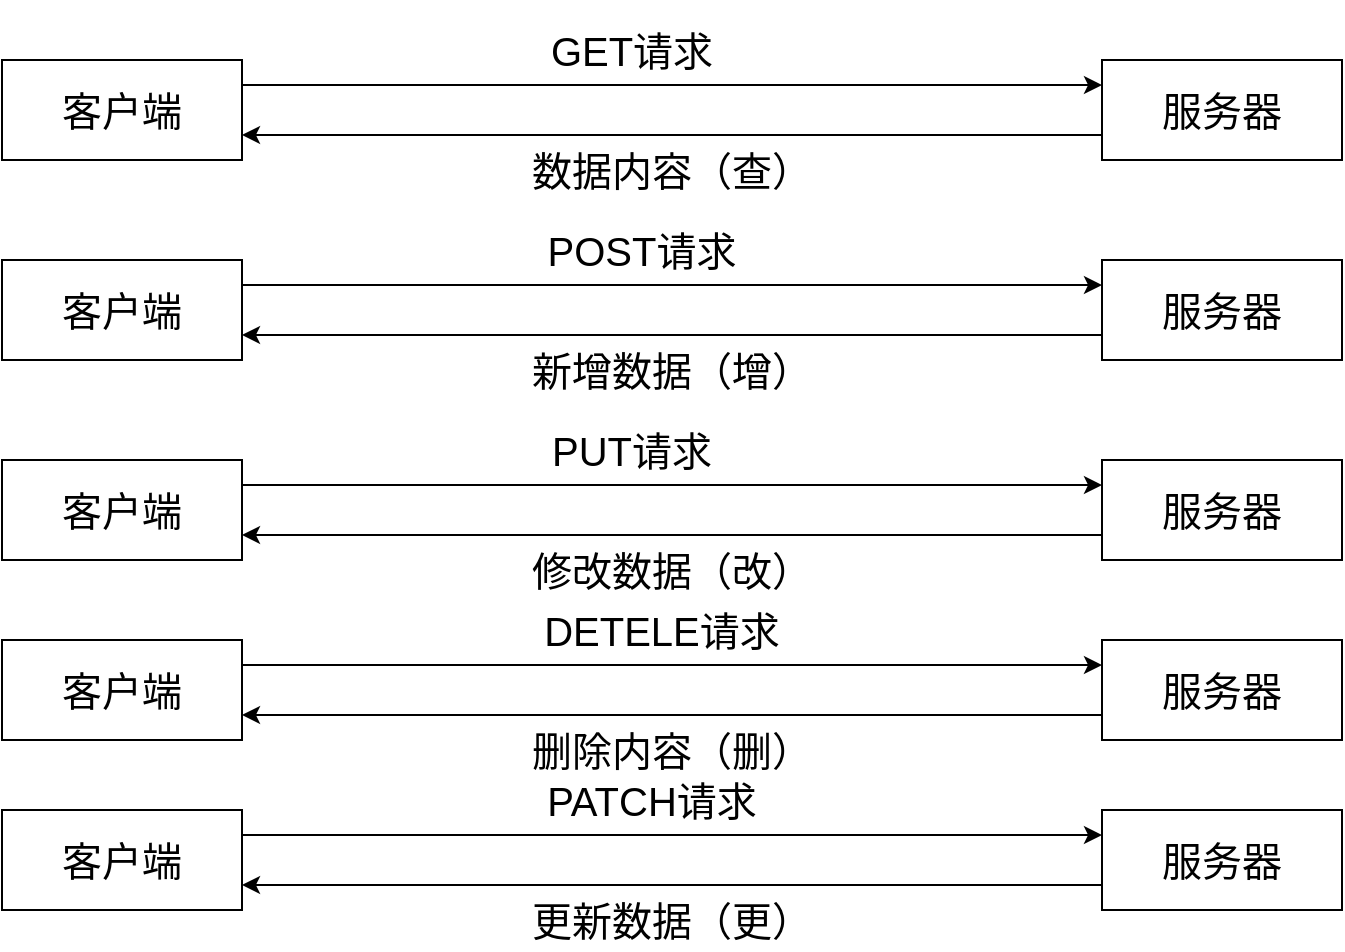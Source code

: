 <mxfile version="21.6.8" type="device">
  <diagram name="第 1 页" id="kbVrqv2-B--nVTz4hXKm">
    <mxGraphModel dx="1036" dy="702" grid="1" gridSize="10" guides="1" tooltips="1" connect="1" arrows="1" fold="1" page="1" pageScale="1" pageWidth="827" pageHeight="1169" math="0" shadow="0">
      <root>
        <mxCell id="0" />
        <mxCell id="1" parent="0" />
        <mxCell id="qHOmwxF0c5YizMiMdVq--4" style="edgeStyle=orthogonalEdgeStyle;rounded=0;orthogonalLoop=1;jettySize=auto;html=1;exitX=1;exitY=0.25;exitDx=0;exitDy=0;entryX=0;entryY=0.25;entryDx=0;entryDy=0;" edge="1" parent="1" source="qHOmwxF0c5YizMiMdVq--1" target="qHOmwxF0c5YizMiMdVq--2">
          <mxGeometry relative="1" as="geometry" />
        </mxCell>
        <mxCell id="qHOmwxF0c5YizMiMdVq--1" value="客户端" style="rounded=0;whiteSpace=wrap;html=1;fontSize=20;" vertex="1" parent="1">
          <mxGeometry x="10" y="240" width="120" height="50" as="geometry" />
        </mxCell>
        <mxCell id="qHOmwxF0c5YizMiMdVq--8" style="edgeStyle=orthogonalEdgeStyle;rounded=0;orthogonalLoop=1;jettySize=auto;html=1;exitX=0;exitY=0.75;exitDx=0;exitDy=0;entryX=1;entryY=0.75;entryDx=0;entryDy=0;" edge="1" parent="1" source="qHOmwxF0c5YizMiMdVq--2" target="qHOmwxF0c5YizMiMdVq--1">
          <mxGeometry relative="1" as="geometry" />
        </mxCell>
        <mxCell id="qHOmwxF0c5YizMiMdVq--2" value="服务器" style="rounded=0;whiteSpace=wrap;html=1;fontSize=20;" vertex="1" parent="1">
          <mxGeometry x="560" y="240" width="120" height="50" as="geometry" />
        </mxCell>
        <mxCell id="qHOmwxF0c5YizMiMdVq--5" value="GET请求" style="text;html=1;strokeColor=none;fillColor=none;align=center;verticalAlign=middle;whiteSpace=wrap;rounded=0;fontSize=20;" vertex="1" parent="1">
          <mxGeometry x="280" y="210" width="90" height="50" as="geometry" />
        </mxCell>
        <mxCell id="qHOmwxF0c5YizMiMdVq--9" value="数据内容（查）" style="text;html=1;strokeColor=none;fillColor=none;align=center;verticalAlign=middle;whiteSpace=wrap;rounded=0;fontSize=20;" vertex="1" parent="1">
          <mxGeometry x="270" y="280" width="150" height="30" as="geometry" />
        </mxCell>
        <mxCell id="qHOmwxF0c5YizMiMdVq--10" style="edgeStyle=orthogonalEdgeStyle;rounded=0;orthogonalLoop=1;jettySize=auto;html=1;exitX=1;exitY=0.25;exitDx=0;exitDy=0;entryX=0;entryY=0.25;entryDx=0;entryDy=0;" edge="1" parent="1" source="qHOmwxF0c5YizMiMdVq--11" target="qHOmwxF0c5YizMiMdVq--13">
          <mxGeometry relative="1" as="geometry" />
        </mxCell>
        <mxCell id="qHOmwxF0c5YizMiMdVq--11" value="客户端" style="rounded=0;whiteSpace=wrap;html=1;fontSize=20;" vertex="1" parent="1">
          <mxGeometry x="10" y="340" width="120" height="50" as="geometry" />
        </mxCell>
        <mxCell id="qHOmwxF0c5YizMiMdVq--12" style="edgeStyle=orthogonalEdgeStyle;rounded=0;orthogonalLoop=1;jettySize=auto;html=1;exitX=0;exitY=0.75;exitDx=0;exitDy=0;entryX=1;entryY=0.75;entryDx=0;entryDy=0;" edge="1" parent="1" source="qHOmwxF0c5YizMiMdVq--13" target="qHOmwxF0c5YizMiMdVq--11">
          <mxGeometry relative="1" as="geometry" />
        </mxCell>
        <mxCell id="qHOmwxF0c5YizMiMdVq--13" value="服务器" style="rounded=0;whiteSpace=wrap;html=1;fontSize=20;" vertex="1" parent="1">
          <mxGeometry x="560" y="340" width="120" height="50" as="geometry" />
        </mxCell>
        <mxCell id="qHOmwxF0c5YizMiMdVq--14" value="POST请求" style="text;html=1;strokeColor=none;fillColor=none;align=center;verticalAlign=middle;whiteSpace=wrap;rounded=0;fontSize=20;" vertex="1" parent="1">
          <mxGeometry x="280" y="310" width="100" height="50" as="geometry" />
        </mxCell>
        <mxCell id="qHOmwxF0c5YizMiMdVq--15" value="新增数据（增）" style="text;html=1;strokeColor=none;fillColor=none;align=center;verticalAlign=middle;whiteSpace=wrap;rounded=0;fontSize=20;" vertex="1" parent="1">
          <mxGeometry x="270" y="380" width="150" height="30" as="geometry" />
        </mxCell>
        <mxCell id="qHOmwxF0c5YizMiMdVq--16" style="edgeStyle=orthogonalEdgeStyle;rounded=0;orthogonalLoop=1;jettySize=auto;html=1;exitX=1;exitY=0.25;exitDx=0;exitDy=0;entryX=0;entryY=0.25;entryDx=0;entryDy=0;" edge="1" parent="1" source="qHOmwxF0c5YizMiMdVq--17" target="qHOmwxF0c5YizMiMdVq--19">
          <mxGeometry relative="1" as="geometry" />
        </mxCell>
        <mxCell id="qHOmwxF0c5YizMiMdVq--17" value="客户端" style="rounded=0;whiteSpace=wrap;html=1;fontSize=20;" vertex="1" parent="1">
          <mxGeometry x="10" y="440" width="120" height="50" as="geometry" />
        </mxCell>
        <mxCell id="qHOmwxF0c5YizMiMdVq--18" style="edgeStyle=orthogonalEdgeStyle;rounded=0;orthogonalLoop=1;jettySize=auto;html=1;exitX=0;exitY=0.75;exitDx=0;exitDy=0;entryX=1;entryY=0.75;entryDx=0;entryDy=0;" edge="1" parent="1" source="qHOmwxF0c5YizMiMdVq--19" target="qHOmwxF0c5YizMiMdVq--17">
          <mxGeometry relative="1" as="geometry" />
        </mxCell>
        <mxCell id="qHOmwxF0c5YizMiMdVq--19" value="服务器" style="rounded=0;whiteSpace=wrap;html=1;fontSize=20;" vertex="1" parent="1">
          <mxGeometry x="560" y="440" width="120" height="50" as="geometry" />
        </mxCell>
        <mxCell id="qHOmwxF0c5YizMiMdVq--20" value="PUT请求" style="text;html=1;strokeColor=none;fillColor=none;align=center;verticalAlign=middle;whiteSpace=wrap;rounded=0;fontSize=20;" vertex="1" parent="1">
          <mxGeometry x="280" y="410" width="90" height="50" as="geometry" />
        </mxCell>
        <mxCell id="qHOmwxF0c5YizMiMdVq--21" value="修改数据（改）" style="text;html=1;strokeColor=none;fillColor=none;align=center;verticalAlign=middle;whiteSpace=wrap;rounded=0;fontSize=20;" vertex="1" parent="1">
          <mxGeometry x="270" y="480" width="150" height="30" as="geometry" />
        </mxCell>
        <mxCell id="qHOmwxF0c5YizMiMdVq--22" style="edgeStyle=orthogonalEdgeStyle;rounded=0;orthogonalLoop=1;jettySize=auto;html=1;exitX=1;exitY=0.25;exitDx=0;exitDy=0;entryX=0;entryY=0.25;entryDx=0;entryDy=0;" edge="1" parent="1" source="qHOmwxF0c5YizMiMdVq--23" target="qHOmwxF0c5YizMiMdVq--25">
          <mxGeometry relative="1" as="geometry" />
        </mxCell>
        <mxCell id="qHOmwxF0c5YizMiMdVq--23" value="客户端" style="rounded=0;whiteSpace=wrap;html=1;fontSize=20;" vertex="1" parent="1">
          <mxGeometry x="10" y="530" width="120" height="50" as="geometry" />
        </mxCell>
        <mxCell id="qHOmwxF0c5YizMiMdVq--24" style="edgeStyle=orthogonalEdgeStyle;rounded=0;orthogonalLoop=1;jettySize=auto;html=1;exitX=0;exitY=0.75;exitDx=0;exitDy=0;entryX=1;entryY=0.75;entryDx=0;entryDy=0;" edge="1" parent="1" source="qHOmwxF0c5YizMiMdVq--25" target="qHOmwxF0c5YizMiMdVq--23">
          <mxGeometry relative="1" as="geometry" />
        </mxCell>
        <mxCell id="qHOmwxF0c5YizMiMdVq--25" value="服务器" style="rounded=0;whiteSpace=wrap;html=1;fontSize=20;" vertex="1" parent="1">
          <mxGeometry x="560" y="530" width="120" height="50" as="geometry" />
        </mxCell>
        <mxCell id="qHOmwxF0c5YizMiMdVq--26" value="DETELE请求" style="text;html=1;strokeColor=none;fillColor=none;align=center;verticalAlign=middle;whiteSpace=wrap;rounded=0;fontSize=20;" vertex="1" parent="1">
          <mxGeometry x="280" y="500" width="120" height="50" as="geometry" />
        </mxCell>
        <mxCell id="qHOmwxF0c5YizMiMdVq--27" value="删除内容（删）" style="text;html=1;strokeColor=none;fillColor=none;align=center;verticalAlign=middle;whiteSpace=wrap;rounded=0;fontSize=20;" vertex="1" parent="1">
          <mxGeometry x="270" y="570" width="150" height="30" as="geometry" />
        </mxCell>
        <mxCell id="qHOmwxF0c5YizMiMdVq--28" style="edgeStyle=orthogonalEdgeStyle;rounded=0;orthogonalLoop=1;jettySize=auto;html=1;exitX=1;exitY=0.25;exitDx=0;exitDy=0;entryX=0;entryY=0.25;entryDx=0;entryDy=0;" edge="1" parent="1" source="qHOmwxF0c5YizMiMdVq--29" target="qHOmwxF0c5YizMiMdVq--31">
          <mxGeometry relative="1" as="geometry" />
        </mxCell>
        <mxCell id="qHOmwxF0c5YizMiMdVq--29" value="客户端" style="rounded=0;whiteSpace=wrap;html=1;fontSize=20;" vertex="1" parent="1">
          <mxGeometry x="10" y="615" width="120" height="50" as="geometry" />
        </mxCell>
        <mxCell id="qHOmwxF0c5YizMiMdVq--30" style="edgeStyle=orthogonalEdgeStyle;rounded=0;orthogonalLoop=1;jettySize=auto;html=1;exitX=0;exitY=0.75;exitDx=0;exitDy=0;entryX=1;entryY=0.75;entryDx=0;entryDy=0;" edge="1" parent="1" source="qHOmwxF0c5YizMiMdVq--31" target="qHOmwxF0c5YizMiMdVq--29">
          <mxGeometry relative="1" as="geometry" />
        </mxCell>
        <mxCell id="qHOmwxF0c5YizMiMdVq--31" value="服务器" style="rounded=0;whiteSpace=wrap;html=1;fontSize=20;" vertex="1" parent="1">
          <mxGeometry x="560" y="615" width="120" height="50" as="geometry" />
        </mxCell>
        <mxCell id="qHOmwxF0c5YizMiMdVq--32" value="PATCH请求" style="text;html=1;strokeColor=none;fillColor=none;align=center;verticalAlign=middle;whiteSpace=wrap;rounded=0;fontSize=20;" vertex="1" parent="1">
          <mxGeometry x="280" y="585" width="110" height="50" as="geometry" />
        </mxCell>
        <mxCell id="qHOmwxF0c5YizMiMdVq--33" value="更新数据（更）" style="text;html=1;strokeColor=none;fillColor=none;align=center;verticalAlign=middle;whiteSpace=wrap;rounded=0;fontSize=20;" vertex="1" parent="1">
          <mxGeometry x="270" y="655" width="150" height="30" as="geometry" />
        </mxCell>
      </root>
    </mxGraphModel>
  </diagram>
</mxfile>
